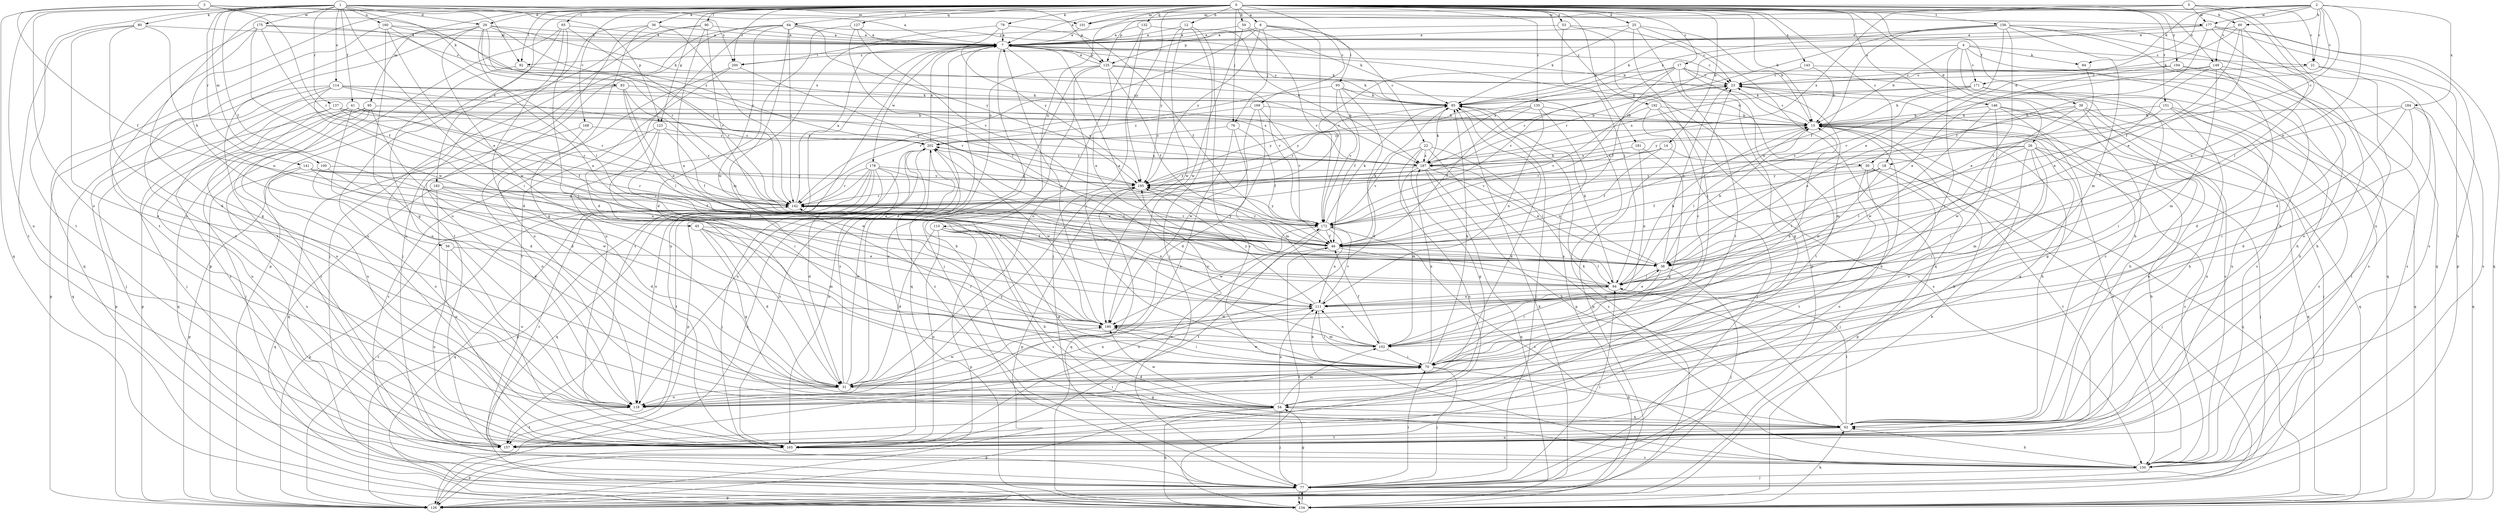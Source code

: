 strict digraph  {
0;
1;
2;
3;
4;
5;
6;
7;
12;
14;
15;
17;
18;
21;
22;
23;
25;
26;
29;
30;
31;
36;
38;
39;
41;
45;
46;
53;
54;
56;
59;
60;
62;
64;
65;
70;
76;
77;
79;
80;
83;
84;
85;
90;
92;
93;
94;
95;
100;
101;
102;
110;
111;
114;
118;
123;
125;
126;
127;
132;
134;
135;
137;
141;
142;
143;
146;
149;
150;
151;
156;
157;
160;
165;
168;
169;
171;
172;
175;
177;
178;
180;
181;
183;
184;
187;
192;
194;
195;
200;
202;
0 -> 6  [label=a];
0 -> 7  [label=a];
0 -> 12  [label=b];
0 -> 14  [label=b];
0 -> 15  [label=b];
0 -> 17  [label=c];
0 -> 18  [label=c];
0 -> 25  [label=d];
0 -> 26  [label=d];
0 -> 29  [label=d];
0 -> 36  [label=e];
0 -> 39  [label=f];
0 -> 53  [label=g];
0 -> 56  [label=h];
0 -> 59  [label=h];
0 -> 60  [label=h];
0 -> 64  [label=i];
0 -> 65  [label=i];
0 -> 76  [label=j];
0 -> 79  [label=k];
0 -> 90  [label=l];
0 -> 92  [label=l];
0 -> 95  [label=m];
0 -> 110  [label=n];
0 -> 123  [label=p];
0 -> 127  [label=q];
0 -> 132  [label=q];
0 -> 135  [label=r];
0 -> 143  [label=s];
0 -> 146  [label=s];
0 -> 149  [label=s];
0 -> 151  [label=t];
0 -> 156  [label=t];
0 -> 157  [label=t];
0 -> 168  [label=v];
0 -> 169  [label=v];
0 -> 181  [label=x];
0 -> 183  [label=x];
0 -> 192  [label=y];
0 -> 194  [label=y];
0 -> 195  [label=y];
0 -> 200  [label=z];
1 -> 7  [label=a];
1 -> 29  [label=d];
1 -> 41  [label=f];
1 -> 45  [label=f];
1 -> 70  [label=i];
1 -> 80  [label=k];
1 -> 83  [label=k];
1 -> 100  [label=m];
1 -> 114  [label=o];
1 -> 118  [label=o];
1 -> 123  [label=p];
1 -> 125  [label=p];
1 -> 137  [label=r];
1 -> 141  [label=r];
1 -> 157  [label=t];
1 -> 160  [label=u];
1 -> 165  [label=u];
1 -> 175  [label=w];
1 -> 177  [label=w];
1 -> 200  [label=z];
2 -> 18  [label=c];
2 -> 21  [label=c];
2 -> 30  [label=d];
2 -> 38  [label=e];
2 -> 60  [label=h];
2 -> 84  [label=k];
2 -> 101  [label=m];
2 -> 149  [label=s];
2 -> 171  [label=v];
2 -> 177  [label=w];
2 -> 184  [label=x];
2 -> 200  [label=z];
3 -> 46  [label=f];
3 -> 92  [label=l];
3 -> 101  [label=m];
3 -> 134  [label=q];
3 -> 142  [label=r];
3 -> 187  [label=x];
4 -> 15  [label=b];
4 -> 21  [label=c];
4 -> 62  [label=h];
4 -> 70  [label=i];
4 -> 84  [label=k];
4 -> 92  [label=l];
4 -> 134  [label=q];
4 -> 142  [label=r];
4 -> 171  [label=v];
5 -> 21  [label=c];
5 -> 101  [label=m];
5 -> 111  [label=n];
5 -> 125  [label=p];
5 -> 165  [label=u];
5 -> 177  [label=w];
5 -> 187  [label=x];
6 -> 7  [label=a];
6 -> 22  [label=c];
6 -> 76  [label=j];
6 -> 93  [label=l];
6 -> 125  [label=p];
6 -> 142  [label=r];
6 -> 172  [label=v];
6 -> 195  [label=y];
7 -> 23  [label=c];
7 -> 30  [label=d];
7 -> 31  [label=d];
7 -> 70  [label=i];
7 -> 77  [label=j];
7 -> 85  [label=k];
7 -> 125  [label=p];
7 -> 157  [label=t];
7 -> 165  [label=u];
7 -> 178  [label=w];
7 -> 200  [label=z];
12 -> 7  [label=a];
12 -> 77  [label=j];
12 -> 150  [label=s];
12 -> 180  [label=w];
12 -> 195  [label=y];
14 -> 46  [label=f];
14 -> 134  [label=q];
14 -> 172  [label=v];
14 -> 187  [label=x];
15 -> 23  [label=c];
15 -> 62  [label=h];
15 -> 94  [label=l];
15 -> 134  [label=q];
15 -> 150  [label=s];
15 -> 202  [label=z];
17 -> 23  [label=c];
17 -> 46  [label=f];
17 -> 54  [label=g];
17 -> 142  [label=r];
17 -> 150  [label=s];
17 -> 157  [label=t];
17 -> 172  [label=v];
17 -> 187  [label=x];
18 -> 46  [label=f];
18 -> 77  [label=j];
18 -> 94  [label=l];
18 -> 111  [label=n];
18 -> 157  [label=t];
18 -> 195  [label=y];
21 -> 23  [label=c];
21 -> 118  [label=o];
21 -> 150  [label=s];
22 -> 54  [label=g];
22 -> 94  [label=l];
22 -> 150  [label=s];
22 -> 165  [label=u];
22 -> 172  [label=v];
22 -> 187  [label=x];
23 -> 85  [label=k];
23 -> 102  [label=m];
25 -> 7  [label=a];
25 -> 15  [label=b];
25 -> 70  [label=i];
25 -> 85  [label=k];
25 -> 134  [label=q];
25 -> 157  [label=t];
26 -> 54  [label=g];
26 -> 70  [label=i];
26 -> 77  [label=j];
26 -> 94  [label=l];
26 -> 102  [label=m];
26 -> 118  [label=o];
26 -> 142  [label=r];
26 -> 150  [label=s];
26 -> 187  [label=x];
29 -> 7  [label=a];
29 -> 85  [label=k];
29 -> 111  [label=n];
29 -> 142  [label=r];
29 -> 157  [label=t];
29 -> 165  [label=u];
29 -> 180  [label=w];
29 -> 195  [label=y];
29 -> 202  [label=z];
30 -> 77  [label=j];
30 -> 126  [label=p];
30 -> 157  [label=t];
30 -> 165  [label=u];
30 -> 195  [label=y];
31 -> 7  [label=a];
31 -> 54  [label=g];
31 -> 111  [label=n];
31 -> 118  [label=o];
31 -> 180  [label=w];
31 -> 202  [label=z];
36 -> 7  [label=a];
36 -> 54  [label=g];
36 -> 118  [label=o];
36 -> 142  [label=r];
36 -> 165  [label=u];
38 -> 15  [label=b];
38 -> 23  [label=c];
38 -> 70  [label=i];
38 -> 77  [label=j];
38 -> 94  [label=l];
38 -> 187  [label=x];
39 -> 15  [label=b];
39 -> 38  [label=e];
39 -> 62  [label=h];
39 -> 77  [label=j];
39 -> 165  [label=u];
39 -> 180  [label=w];
41 -> 15  [label=b];
41 -> 31  [label=d];
41 -> 46  [label=f];
41 -> 126  [label=p];
41 -> 134  [label=q];
41 -> 187  [label=x];
45 -> 31  [label=d];
45 -> 46  [label=f];
45 -> 54  [label=g];
45 -> 102  [label=m];
45 -> 180  [label=w];
46 -> 38  [label=e];
46 -> 85  [label=k];
46 -> 94  [label=l];
46 -> 165  [label=u];
46 -> 195  [label=y];
53 -> 7  [label=a];
53 -> 23  [label=c];
53 -> 94  [label=l];
53 -> 126  [label=p];
54 -> 62  [label=h];
54 -> 77  [label=j];
54 -> 102  [label=m];
54 -> 111  [label=n];
54 -> 126  [label=p];
54 -> 134  [label=q];
54 -> 180  [label=w];
56 -> 38  [label=e];
56 -> 118  [label=o];
56 -> 165  [label=u];
59 -> 7  [label=a];
59 -> 85  [label=k];
59 -> 172  [label=v];
59 -> 180  [label=w];
60 -> 7  [label=a];
60 -> 38  [label=e];
60 -> 46  [label=f];
60 -> 85  [label=k];
60 -> 94  [label=l];
62 -> 23  [label=c];
62 -> 85  [label=k];
62 -> 94  [label=l];
62 -> 157  [label=t];
62 -> 165  [label=u];
62 -> 202  [label=z];
64 -> 7  [label=a];
64 -> 15  [label=b];
64 -> 31  [label=d];
64 -> 77  [label=j];
64 -> 102  [label=m];
64 -> 142  [label=r];
64 -> 157  [label=t];
64 -> 180  [label=w];
64 -> 195  [label=y];
65 -> 7  [label=a];
65 -> 31  [label=d];
65 -> 70  [label=i];
65 -> 126  [label=p];
65 -> 142  [label=r];
65 -> 165  [label=u];
70 -> 31  [label=d];
70 -> 62  [label=h];
70 -> 77  [label=j];
70 -> 85  [label=k];
70 -> 111  [label=n];
70 -> 142  [label=r];
70 -> 180  [label=w];
70 -> 187  [label=x];
76 -> 46  [label=f];
76 -> 102  [label=m];
76 -> 118  [label=o];
76 -> 202  [label=z];
77 -> 54  [label=g];
77 -> 70  [label=i];
77 -> 94  [label=l];
77 -> 126  [label=p];
77 -> 134  [label=q];
79 -> 7  [label=a];
79 -> 46  [label=f];
79 -> 165  [label=u];
79 -> 195  [label=y];
80 -> 7  [label=a];
80 -> 31  [label=d];
80 -> 111  [label=n];
80 -> 118  [label=o];
80 -> 157  [label=t];
83 -> 38  [label=e];
83 -> 77  [label=j];
83 -> 85  [label=k];
83 -> 94  [label=l];
83 -> 150  [label=s];
83 -> 172  [label=v];
84 -> 38  [label=e];
85 -> 15  [label=b];
85 -> 77  [label=j];
85 -> 195  [label=y];
90 -> 7  [label=a];
90 -> 77  [label=j];
90 -> 111  [label=n];
90 -> 126  [label=p];
90 -> 172  [label=v];
92 -> 118  [label=o];
92 -> 142  [label=r];
93 -> 31  [label=d];
93 -> 46  [label=f];
93 -> 85  [label=k];
93 -> 134  [label=q];
93 -> 142  [label=r];
93 -> 172  [label=v];
94 -> 7  [label=a];
94 -> 15  [label=b];
94 -> 85  [label=k];
94 -> 111  [label=n];
94 -> 202  [label=z];
95 -> 15  [label=b];
95 -> 31  [label=d];
95 -> 77  [label=j];
95 -> 126  [label=p];
95 -> 157  [label=t];
95 -> 165  [label=u];
100 -> 31  [label=d];
100 -> 38  [label=e];
100 -> 126  [label=p];
100 -> 195  [label=y];
101 -> 7  [label=a];
102 -> 15  [label=b];
102 -> 23  [label=c];
102 -> 46  [label=f];
102 -> 70  [label=i];
102 -> 111  [label=n];
102 -> 195  [label=y];
110 -> 31  [label=d];
110 -> 46  [label=f];
110 -> 54  [label=g];
110 -> 62  [label=h];
110 -> 126  [label=p];
110 -> 150  [label=s];
110 -> 165  [label=u];
111 -> 38  [label=e];
111 -> 70  [label=i];
111 -> 172  [label=v];
111 -> 180  [label=w];
111 -> 195  [label=y];
114 -> 77  [label=j];
114 -> 85  [label=k];
114 -> 111  [label=n];
114 -> 126  [label=p];
114 -> 134  [label=q];
114 -> 142  [label=r];
114 -> 187  [label=x];
114 -> 195  [label=y];
118 -> 15  [label=b];
118 -> 70  [label=i];
118 -> 85  [label=k];
118 -> 157  [label=t];
118 -> 195  [label=y];
123 -> 46  [label=f];
123 -> 70  [label=i];
123 -> 150  [label=s];
123 -> 180  [label=w];
123 -> 202  [label=z];
125 -> 7  [label=a];
125 -> 23  [label=c];
125 -> 38  [label=e];
125 -> 46  [label=f];
125 -> 62  [label=h];
125 -> 85  [label=k];
125 -> 134  [label=q];
125 -> 165  [label=u];
125 -> 172  [label=v];
126 -> 15  [label=b];
126 -> 85  [label=k];
126 -> 142  [label=r];
126 -> 202  [label=z];
127 -> 7  [label=a];
127 -> 31  [label=d];
127 -> 94  [label=l];
127 -> 172  [label=v];
132 -> 7  [label=a];
132 -> 77  [label=j];
132 -> 118  [label=o];
132 -> 187  [label=x];
134 -> 46  [label=f];
134 -> 62  [label=h];
134 -> 77  [label=j];
135 -> 15  [label=b];
135 -> 46  [label=f];
135 -> 111  [label=n];
135 -> 126  [label=p];
135 -> 142  [label=r];
135 -> 195  [label=y];
137 -> 15  [label=b];
137 -> 118  [label=o];
137 -> 142  [label=r];
137 -> 165  [label=u];
137 -> 187  [label=x];
141 -> 46  [label=f];
141 -> 118  [label=o];
141 -> 142  [label=r];
141 -> 165  [label=u];
141 -> 180  [label=w];
141 -> 195  [label=y];
142 -> 7  [label=a];
142 -> 111  [label=n];
142 -> 126  [label=p];
142 -> 134  [label=q];
142 -> 172  [label=v];
143 -> 15  [label=b];
143 -> 23  [label=c];
143 -> 150  [label=s];
146 -> 15  [label=b];
146 -> 54  [label=g];
146 -> 70  [label=i];
146 -> 134  [label=q];
146 -> 165  [label=u];
146 -> 180  [label=w];
149 -> 23  [label=c];
149 -> 31  [label=d];
149 -> 38  [label=e];
149 -> 62  [label=h];
149 -> 102  [label=m];
149 -> 172  [label=v];
150 -> 15  [label=b];
150 -> 23  [label=c];
150 -> 62  [label=h];
150 -> 77  [label=j];
151 -> 15  [label=b];
151 -> 62  [label=h];
151 -> 134  [label=q];
151 -> 150  [label=s];
151 -> 195  [label=y];
156 -> 7  [label=a];
156 -> 38  [label=e];
156 -> 46  [label=f];
156 -> 62  [label=h];
156 -> 85  [label=k];
156 -> 94  [label=l];
156 -> 102  [label=m];
156 -> 134  [label=q];
156 -> 142  [label=r];
156 -> 150  [label=s];
157 -> 15  [label=b];
157 -> 142  [label=r];
160 -> 7  [label=a];
160 -> 38  [label=e];
160 -> 54  [label=g];
160 -> 94  [label=l];
160 -> 134  [label=q];
160 -> 187  [label=x];
165 -> 126  [label=p];
165 -> 150  [label=s];
165 -> 172  [label=v];
165 -> 202  [label=z];
168 -> 118  [label=o];
168 -> 134  [label=q];
168 -> 202  [label=z];
169 -> 15  [label=b];
169 -> 31  [label=d];
169 -> 172  [label=v];
169 -> 180  [label=w];
169 -> 202  [label=z];
171 -> 15  [label=b];
171 -> 62  [label=h];
171 -> 70  [label=i];
171 -> 85  [label=k];
171 -> 165  [label=u];
171 -> 172  [label=v];
171 -> 187  [label=x];
172 -> 46  [label=f];
172 -> 85  [label=k];
172 -> 111  [label=n];
172 -> 142  [label=r];
172 -> 150  [label=s];
172 -> 157  [label=t];
172 -> 180  [label=w];
172 -> 195  [label=y];
175 -> 7  [label=a];
175 -> 23  [label=c];
175 -> 46  [label=f];
175 -> 54  [label=g];
175 -> 118  [label=o];
175 -> 180  [label=w];
177 -> 7  [label=a];
177 -> 31  [label=d];
177 -> 46  [label=f];
177 -> 85  [label=k];
177 -> 126  [label=p];
177 -> 134  [label=q];
177 -> 165  [label=u];
178 -> 31  [label=d];
178 -> 38  [label=e];
178 -> 77  [label=j];
178 -> 118  [label=o];
178 -> 126  [label=p];
178 -> 134  [label=q];
178 -> 142  [label=r];
178 -> 157  [label=t];
178 -> 195  [label=y];
180 -> 7  [label=a];
180 -> 70  [label=i];
180 -> 102  [label=m];
181 -> 54  [label=g];
181 -> 111  [label=n];
181 -> 187  [label=x];
183 -> 31  [label=d];
183 -> 46  [label=f];
183 -> 134  [label=q];
183 -> 142  [label=r];
183 -> 165  [label=u];
184 -> 15  [label=b];
184 -> 31  [label=d];
184 -> 46  [label=f];
184 -> 70  [label=i];
184 -> 134  [label=q];
184 -> 157  [label=t];
187 -> 23  [label=c];
187 -> 38  [label=e];
187 -> 62  [label=h];
187 -> 85  [label=k];
187 -> 102  [label=m];
187 -> 134  [label=q];
187 -> 195  [label=y];
187 -> 202  [label=z];
192 -> 15  [label=b];
192 -> 77  [label=j];
192 -> 126  [label=p];
192 -> 150  [label=s];
192 -> 172  [label=v];
194 -> 23  [label=c];
194 -> 38  [label=e];
194 -> 62  [label=h];
194 -> 150  [label=s];
195 -> 15  [label=b];
195 -> 126  [label=p];
195 -> 134  [label=q];
195 -> 142  [label=r];
200 -> 118  [label=o];
200 -> 157  [label=t];
200 -> 172  [label=v];
202 -> 7  [label=a];
202 -> 118  [label=o];
202 -> 126  [label=p];
202 -> 165  [label=u];
202 -> 180  [label=w];
202 -> 187  [label=x];
}
